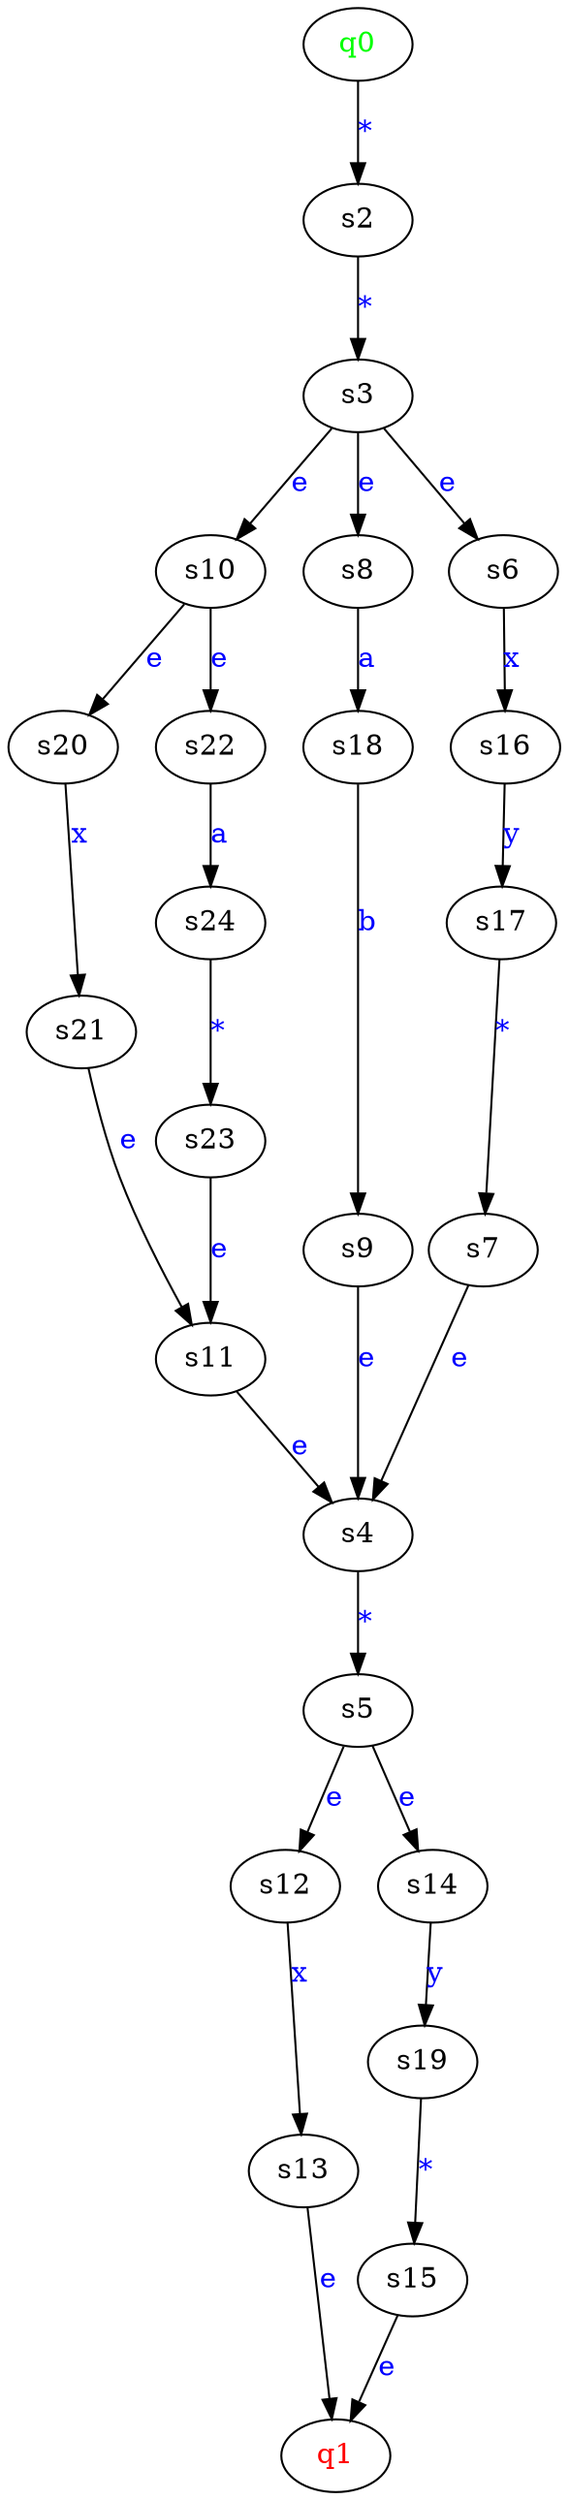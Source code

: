 digraph G {
	"s10"->"s20"[ label=<<font color="blue">e</font>> ];
	"s3"->"s10"[ label=<<font color="blue">e</font>> ];
	"s5"->"s12"[ label=<<font color="blue">e</font>> ];
	"s12"->"s13"[ label=<<font color="blue">x</font>> ];
	"s7"->"s4"[ label=<<font color="blue">e</font>> ];
	"s18"->"s9"[ label=<<font color="blue">b</font>> ];
	"s19"->"s15"[ label=<<font color="blue">*</font>> ];
	"s8"->"s18"[ label=<<font color="blue">a</font>> ];
	"s21"->"s11"[ label=<<font color="blue">e</font>> ];
	"s20"->"s21"[ label=<<font color="blue">x</font>> ];
	"s22"->"s24"[ label=<<font color="blue">a</font>> ];
	"s3"->"s6"[ label=<<font color="blue">e</font>> ];
	"q0"->"s2"[ label=<<font color="blue">*</font>> ];
	"s4"->"s5"[ label=<<font color="blue">*</font>> ];
	"s3"->"s8"[ label=<<font color="blue">e</font>> ];
	"s14"->"s19"[ label=<<font color="blue">y</font>> ];
	"s11"->"s4"[ label=<<font color="blue">e</font>> ];
	"s15"->"q1"[ label=<<font color="blue">e</font>> ];
	"s17"->"s7"[ label=<<font color="blue">*</font>> ];
	"s24"->"s23"[ label=<<font color="blue">*</font>> ];
	"s5"->"s14"[ label=<<font color="blue">e</font>> ];
	"s6"->"s16"[ label=<<font color="blue">x</font>> ];
	"s16"->"s17"[ label=<<font color="blue">y</font>> ];
	"s13"->"q1"[ label=<<font color="blue">e</font>> ];
	"s9"->"s4"[ label=<<font color="blue">e</font>> ];
	"s23"->"s11"[ label=<<font color="blue">e</font>> ];
	"s2"->"s3"[ label=<<font color="blue">*</font>> ];
	"s10"->"s22"[ label=<<font color="blue">e</font>> ];
	"q0" [ label=<<font color="green">q0</font>> ];
	"q1" [ label=<<font color="red">q1</font>> ];
	"s10";
	"s11";
	"s12";
	"s13";
	"s14";
	"s15";
	"s16";
	"s17";
	"s18";
	"s19";
	"s2";
	"s20";
	"s21";
	"s22";
	"s23";
	"s24";
	"s3";
	"s4";
	"s5";
	"s6";
	"s7";
	"s8";
	"s9";

}
